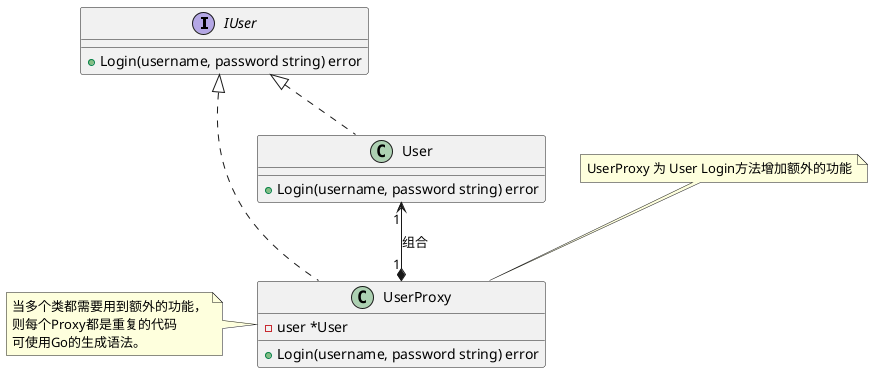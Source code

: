 @startuml proxy
interface       IUser

IUser <|.. User
IUser <|.. UserProxy
User "1" <--* "1" UserProxy : 组合

interface IUser{
    +Login(username, password string) error
}

class User {
    +Login(username, password string) error
}

class UserProxy {
    -user *User
    +Login(username, password string) error
}

note "UserProxy 为 User Login方法增加额外的功能" as N1
N1 .. UserProxy

note left of UserProxy : 当多个类都需要用到额外的功能，\n则每个Proxy都是重复的代码\n可使用Go的生成语法。

@enduml
